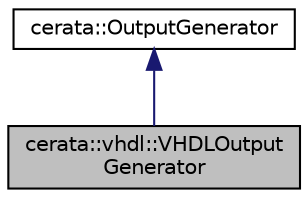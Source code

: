 digraph "cerata::vhdl::VHDLOutputGenerator"
{
 // LATEX_PDF_SIZE
  edge [fontname="Helvetica",fontsize="10",labelfontname="Helvetica",labelfontsize="10"];
  node [fontname="Helvetica",fontsize="10",shape=record];
  Node1 [label="cerata::vhdl::VHDLOutput\lGenerator",height=0.2,width=0.4,color="black", fillcolor="grey75", style="filled", fontcolor="black",tooltip="VHDL Output Generator."];
  Node2 -> Node1 [dir="back",color="midnightblue",fontsize="10",style="solid",fontname="Helvetica"];
  Node2 [label="cerata::OutputGenerator",height=0.2,width=0.4,color="black", fillcolor="white", style="filled",URL="$classcerata_1_1_output_generator.html",tooltip="Abstract class to generate language specific output from Graphs."];
}
